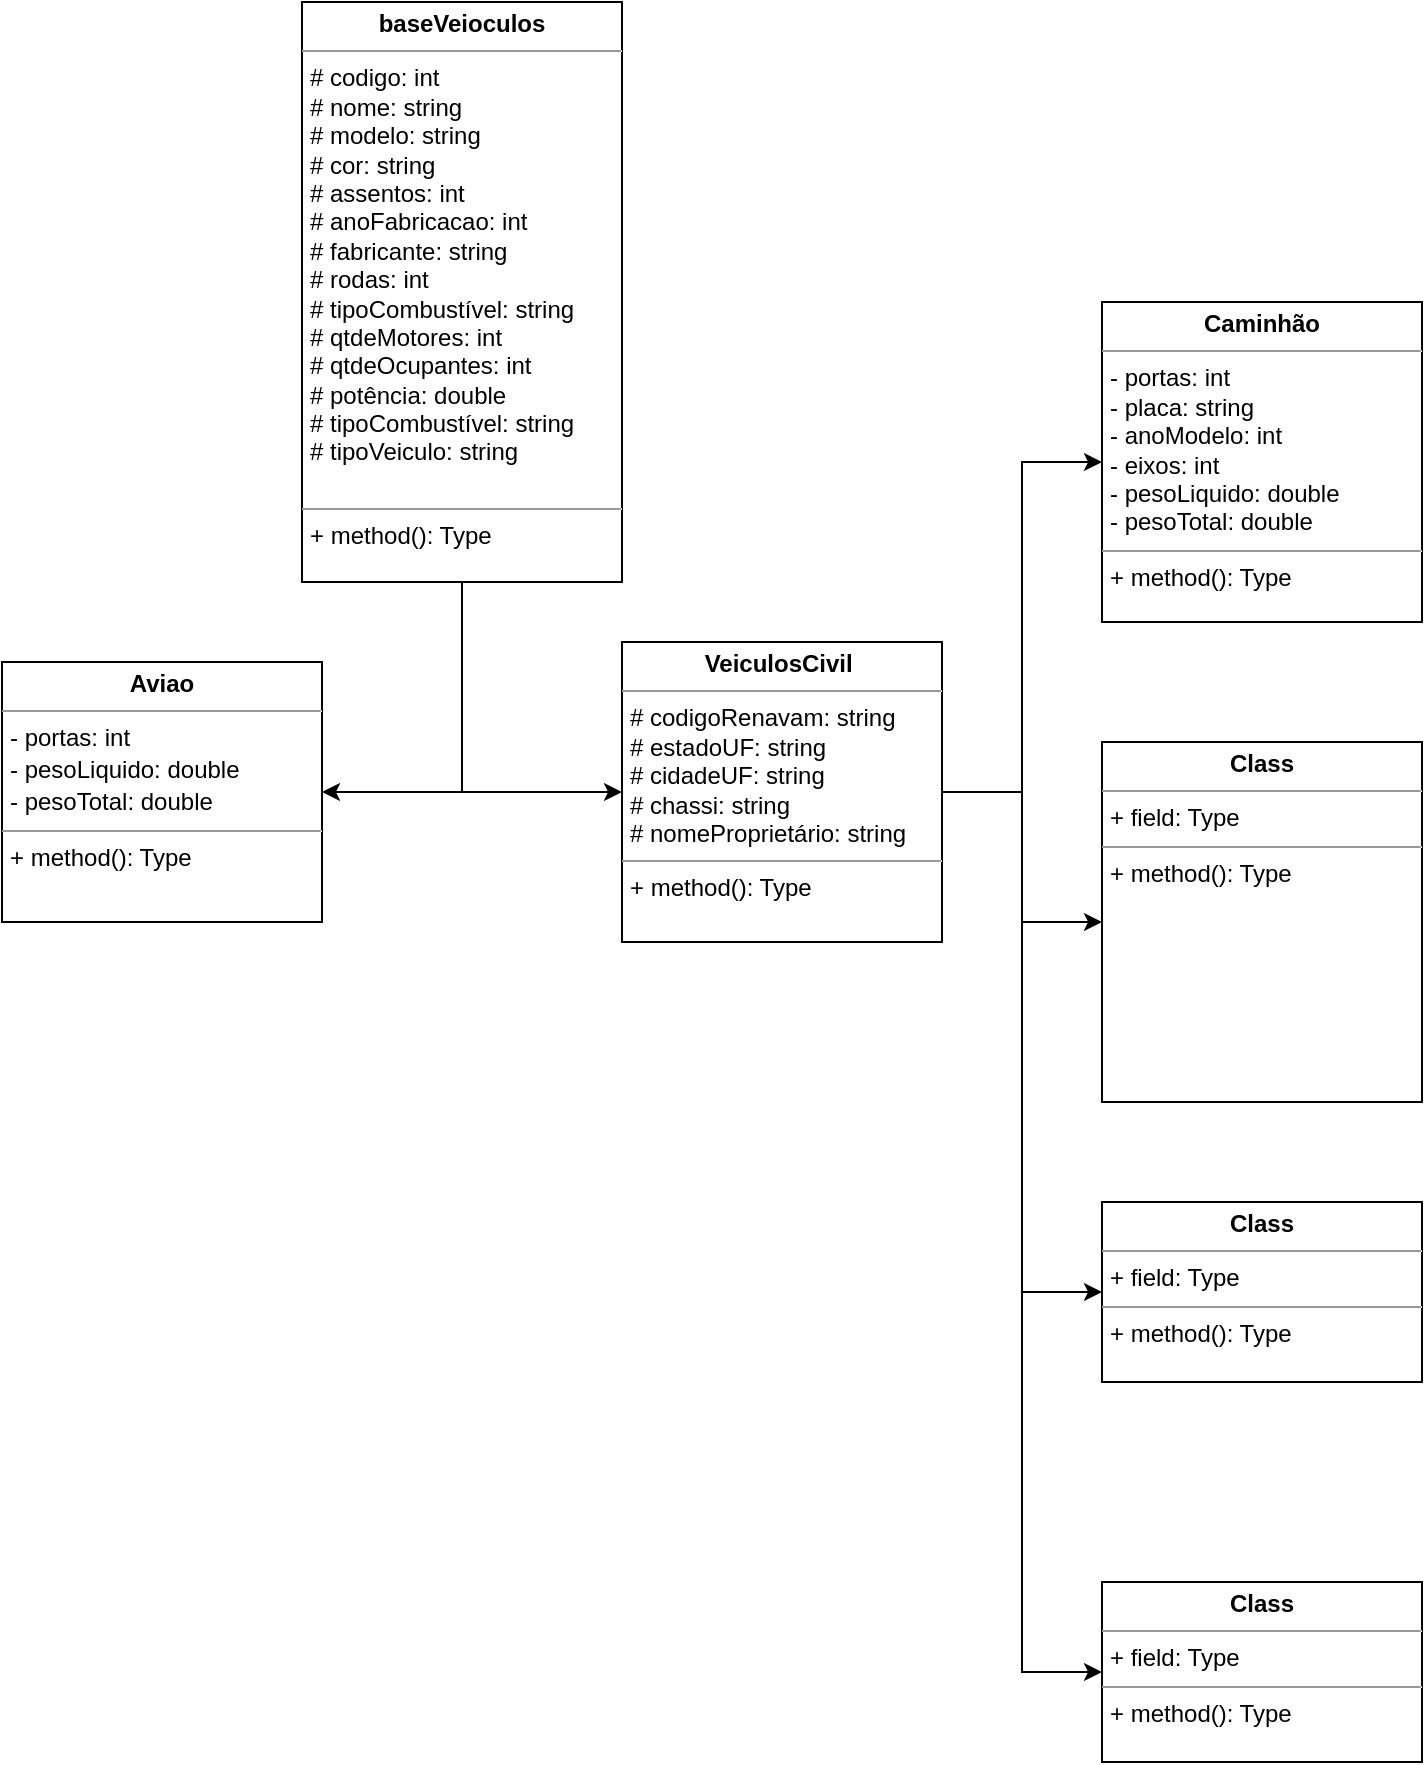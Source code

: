 <mxfile version="21.7.2" type="github">
  <diagram name="Página-1" id="Nh8z_33Faf-46Qaj0Y2Q">
    <mxGraphModel dx="956" dy="547" grid="1" gridSize="10" guides="1" tooltips="1" connect="1" arrows="1" fold="1" page="1" pageScale="1" pageWidth="827" pageHeight="1169" math="0" shadow="0">
      <root>
        <mxCell id="0" />
        <mxCell id="1" parent="0" />
        <mxCell id="xLAAnoiuFa3zyWyT5TzH-9" style="edgeStyle=orthogonalEdgeStyle;rounded=0;orthogonalLoop=1;jettySize=auto;html=1;exitX=0.5;exitY=1;exitDx=0;exitDy=0;entryX=0;entryY=0.5;entryDx=0;entryDy=0;" edge="1" parent="1" source="xLAAnoiuFa3zyWyT5TzH-1" target="xLAAnoiuFa3zyWyT5TzH-2">
          <mxGeometry relative="1" as="geometry" />
        </mxCell>
        <mxCell id="xLAAnoiuFa3zyWyT5TzH-10" style="edgeStyle=orthogonalEdgeStyle;rounded=0;orthogonalLoop=1;jettySize=auto;html=1;exitX=0.5;exitY=1;exitDx=0;exitDy=0;entryX=1;entryY=0.5;entryDx=0;entryDy=0;" edge="1" parent="1" source="xLAAnoiuFa3zyWyT5TzH-1" target="xLAAnoiuFa3zyWyT5TzH-3">
          <mxGeometry relative="1" as="geometry" />
        </mxCell>
        <mxCell id="xLAAnoiuFa3zyWyT5TzH-1" value="&lt;p style=&quot;margin:0px;margin-top:4px;text-align:center;&quot;&gt;&lt;b&gt;baseVeioculos&lt;/b&gt;&lt;br&gt;&lt;/p&gt;&lt;hr size=&quot;1&quot;&gt;&lt;p style=&quot;margin:0px;margin-left:4px;&quot;&gt;# codigo: int&lt;/p&gt;&lt;p style=&quot;margin:0px;margin-left:4px;&quot;&gt;# nome: string&lt;/p&gt;&lt;p style=&quot;margin:0px;margin-left:4px;&quot;&gt;# modelo: string&lt;/p&gt;&lt;p style=&quot;margin:0px;margin-left:4px;&quot;&gt;# cor: string&lt;/p&gt;&lt;p style=&quot;margin:0px;margin-left:4px;&quot;&gt;# assentos: int&lt;/p&gt;&lt;p style=&quot;margin:0px;margin-left:4px;&quot;&gt;# anoFabricacao: int&lt;/p&gt;&lt;p style=&quot;margin:0px;margin-left:4px;&quot;&gt;# fabricante: string&lt;/p&gt;&lt;p style=&quot;margin:0px;margin-left:4px;&quot;&gt;# rodas: int&lt;/p&gt;&lt;p style=&quot;margin:0px;margin-left:4px;&quot;&gt;# tipoCombustível: string&lt;/p&gt;&lt;p style=&quot;margin:0px;margin-left:4px;&quot;&gt;# qtdeMotores: int&lt;/p&gt;&lt;p style=&quot;margin:0px;margin-left:4px;&quot;&gt;# qtdeOcupantes: int&lt;/p&gt;&lt;p style=&quot;margin:0px;margin-left:4px;&quot;&gt;# potência: double&lt;/p&gt;&lt;p style=&quot;margin:0px;margin-left:4px;&quot;&gt;# tipoCombustível: string&lt;/p&gt;&lt;p style=&quot;margin:0px;margin-left:4px;&quot;&gt;# tipoVeiculo: string&lt;/p&gt;&lt;div&gt;&lt;br&gt;&lt;/div&gt;&lt;hr size=&quot;1&quot;&gt;&lt;p style=&quot;margin:0px;margin-left:4px;&quot;&gt;+ method(): Type&lt;/p&gt;" style="verticalAlign=top;align=left;overflow=fill;fontSize=12;fontFamily=Helvetica;html=1;whiteSpace=wrap;" vertex="1" parent="1">
          <mxGeometry x="180" y="120" width="160" height="290" as="geometry" />
        </mxCell>
        <mxCell id="xLAAnoiuFa3zyWyT5TzH-12" style="edgeStyle=orthogonalEdgeStyle;rounded=0;orthogonalLoop=1;jettySize=auto;html=1;exitX=1;exitY=0.5;exitDx=0;exitDy=0;entryX=0;entryY=0.5;entryDx=0;entryDy=0;" edge="1" parent="1" source="xLAAnoiuFa3zyWyT5TzH-2" target="xLAAnoiuFa3zyWyT5TzH-4">
          <mxGeometry relative="1" as="geometry" />
        </mxCell>
        <mxCell id="xLAAnoiuFa3zyWyT5TzH-13" style="edgeStyle=orthogonalEdgeStyle;rounded=0;orthogonalLoop=1;jettySize=auto;html=1;exitX=1;exitY=0.5;exitDx=0;exitDy=0;entryX=0;entryY=0.5;entryDx=0;entryDy=0;" edge="1" parent="1" source="xLAAnoiuFa3zyWyT5TzH-2" target="xLAAnoiuFa3zyWyT5TzH-5">
          <mxGeometry relative="1" as="geometry" />
        </mxCell>
        <mxCell id="xLAAnoiuFa3zyWyT5TzH-14" style="edgeStyle=orthogonalEdgeStyle;rounded=0;orthogonalLoop=1;jettySize=auto;html=1;exitX=1;exitY=0.5;exitDx=0;exitDy=0;entryX=0;entryY=0.5;entryDx=0;entryDy=0;" edge="1" parent="1" source="xLAAnoiuFa3zyWyT5TzH-2" target="xLAAnoiuFa3zyWyT5TzH-6">
          <mxGeometry relative="1" as="geometry" />
        </mxCell>
        <mxCell id="xLAAnoiuFa3zyWyT5TzH-15" style="edgeStyle=orthogonalEdgeStyle;rounded=0;orthogonalLoop=1;jettySize=auto;html=1;exitX=1;exitY=0.5;exitDx=0;exitDy=0;entryX=0;entryY=0.5;entryDx=0;entryDy=0;" edge="1" parent="1" source="xLAAnoiuFa3zyWyT5TzH-2" target="xLAAnoiuFa3zyWyT5TzH-7">
          <mxGeometry relative="1" as="geometry" />
        </mxCell>
        <mxCell id="xLAAnoiuFa3zyWyT5TzH-2" value="&lt;p style=&quot;margin:0px;margin-top:4px;text-align:center;&quot;&gt;&lt;b&gt;VeiculosCivil&amp;nbsp;&lt;/b&gt;&lt;br&gt;&lt;/p&gt;&lt;hr size=&quot;1&quot;&gt;&lt;p style=&quot;margin:0px;margin-left:4px;&quot;&gt;# codigoRenavam: string&lt;/p&gt;&lt;p style=&quot;margin:0px;margin-left:4px;&quot;&gt;# estadoUF: string&lt;/p&gt;&lt;p style=&quot;margin:0px;margin-left:4px;&quot;&gt;# cidadeUF: string&lt;/p&gt;&lt;p style=&quot;margin:0px;margin-left:4px;&quot;&gt;# chassi: string&lt;/p&gt;&lt;p style=&quot;margin:0px;margin-left:4px;&quot;&gt;# nomeProprietário: string&lt;/p&gt;&lt;hr size=&quot;1&quot;&gt;&lt;p style=&quot;margin:0px;margin-left:4px;&quot;&gt;+ method(): Type&lt;/p&gt;" style="verticalAlign=top;align=left;overflow=fill;fontSize=12;fontFamily=Helvetica;html=1;whiteSpace=wrap;" vertex="1" parent="1">
          <mxGeometry x="340" y="440" width="160" height="150" as="geometry" />
        </mxCell>
        <mxCell id="xLAAnoiuFa3zyWyT5TzH-3" value="&lt;p style=&quot;margin: 4px 0px 0px; text-align: center; line-height: 120%;&quot;&gt;&lt;b&gt;Aviao&lt;/b&gt;&lt;br&gt;&lt;/p&gt;&lt;hr size=&quot;1&quot;&gt;&lt;p style=&quot;margin: 0px 0px 0px 4px; line-height: 130%;&quot;&gt;&lt;span style=&quot;background-color: initial;&quot;&gt;- portas: int&lt;/span&gt;&lt;br&gt;&lt;span style=&quot;background-color: initial;&quot;&gt;- pesoLiquido: double&lt;/span&gt;&lt;br&gt;&lt;span style=&quot;background-color: initial;&quot;&gt;- pesoTotal: double&lt;/span&gt;&lt;/p&gt;&lt;hr size=&quot;1&quot;&gt;&lt;p style=&quot;margin:0px;margin-left:4px;&quot;&gt;+ method(): Type&lt;/p&gt;" style="verticalAlign=top;align=left;overflow=fill;fontSize=12;fontFamily=Helvetica;html=1;whiteSpace=wrap;" vertex="1" parent="1">
          <mxGeometry x="30" y="450" width="160" height="130" as="geometry" />
        </mxCell>
        <mxCell id="xLAAnoiuFa3zyWyT5TzH-4" value="&lt;p style=&quot;margin:0px;margin-top:4px;text-align:center;&quot;&gt;&lt;b&gt;Caminhão&lt;/b&gt;&lt;/p&gt;&lt;hr size=&quot;1&quot;&gt;&lt;p style=&quot;margin:0px;margin-left:4px;&quot;&gt;- portas: int&lt;/p&gt;&lt;p style=&quot;margin:0px;margin-left:4px;&quot;&gt;- placa: string&lt;/p&gt;&lt;p style=&quot;margin:0px;margin-left:4px;&quot;&gt;- anoModelo: int&lt;/p&gt;&lt;p style=&quot;margin:0px;margin-left:4px;&quot;&gt;- eixos: int&lt;/p&gt;&lt;p style=&quot;margin:0px;margin-left:4px;&quot;&gt;- pesoLiquido: double&lt;/p&gt;&lt;p style=&quot;margin:0px;margin-left:4px;&quot;&gt;- pesoTotal: double&lt;/p&gt;&lt;hr size=&quot;1&quot;&gt;&lt;p style=&quot;margin:0px;margin-left:4px;&quot;&gt;+ method(): Type&lt;/p&gt;" style="verticalAlign=top;align=left;overflow=fill;fontSize=12;fontFamily=Helvetica;html=1;whiteSpace=wrap;" vertex="1" parent="1">
          <mxGeometry x="580" y="270" width="160" height="160" as="geometry" />
        </mxCell>
        <mxCell id="xLAAnoiuFa3zyWyT5TzH-5" value="&lt;p style=&quot;margin:0px;margin-top:4px;text-align:center;&quot;&gt;&lt;b&gt;Class&lt;/b&gt;&lt;/p&gt;&lt;hr size=&quot;1&quot;/&gt;&lt;p style=&quot;margin:0px;margin-left:4px;&quot;&gt;+ field: Type&lt;/p&gt;&lt;hr size=&quot;1&quot;/&gt;&lt;p style=&quot;margin:0px;margin-left:4px;&quot;&gt;+ method(): Type&lt;/p&gt;" style="verticalAlign=top;align=left;overflow=fill;fontSize=12;fontFamily=Helvetica;html=1;whiteSpace=wrap;" vertex="1" parent="1">
          <mxGeometry x="580" y="490" width="160" height="180" as="geometry" />
        </mxCell>
        <mxCell id="xLAAnoiuFa3zyWyT5TzH-6" value="&lt;p style=&quot;margin:0px;margin-top:4px;text-align:center;&quot;&gt;&lt;b&gt;Class&lt;/b&gt;&lt;/p&gt;&lt;hr size=&quot;1&quot;/&gt;&lt;p style=&quot;margin:0px;margin-left:4px;&quot;&gt;+ field: Type&lt;/p&gt;&lt;hr size=&quot;1&quot;/&gt;&lt;p style=&quot;margin:0px;margin-left:4px;&quot;&gt;+ method(): Type&lt;/p&gt;" style="verticalAlign=top;align=left;overflow=fill;fontSize=12;fontFamily=Helvetica;html=1;whiteSpace=wrap;" vertex="1" parent="1">
          <mxGeometry x="580" y="720" width="160" height="90" as="geometry" />
        </mxCell>
        <mxCell id="xLAAnoiuFa3zyWyT5TzH-7" value="&lt;p style=&quot;margin:0px;margin-top:4px;text-align:center;&quot;&gt;&lt;b&gt;Class&lt;/b&gt;&lt;/p&gt;&lt;hr size=&quot;1&quot;/&gt;&lt;p style=&quot;margin:0px;margin-left:4px;&quot;&gt;+ field: Type&lt;/p&gt;&lt;hr size=&quot;1&quot;/&gt;&lt;p style=&quot;margin:0px;margin-left:4px;&quot;&gt;+ method(): Type&lt;/p&gt;" style="verticalAlign=top;align=left;overflow=fill;fontSize=12;fontFamily=Helvetica;html=1;whiteSpace=wrap;" vertex="1" parent="1">
          <mxGeometry x="580" y="910" width="160" height="90" as="geometry" />
        </mxCell>
      </root>
    </mxGraphModel>
  </diagram>
</mxfile>
